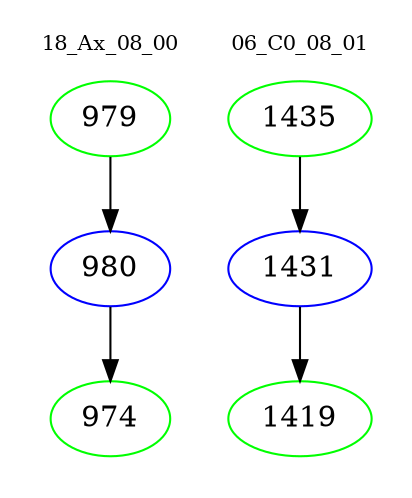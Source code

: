 digraph{
subgraph cluster_0 {
color = white
label = "18_Ax_08_00";
fontsize=10;
T0_979 [label="979", color="green"]
T0_979 -> T0_980 [color="black"]
T0_980 [label="980", color="blue"]
T0_980 -> T0_974 [color="black"]
T0_974 [label="974", color="green"]
}
subgraph cluster_1 {
color = white
label = "06_C0_08_01";
fontsize=10;
T1_1435 [label="1435", color="green"]
T1_1435 -> T1_1431 [color="black"]
T1_1431 [label="1431", color="blue"]
T1_1431 -> T1_1419 [color="black"]
T1_1419 [label="1419", color="green"]
}
}
